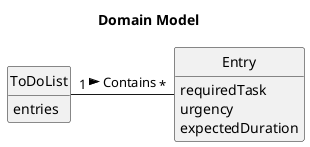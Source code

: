 @startuml

'left to right direction

title Domain Model

hide methods
hide circle

class Entry {
    requiredTask
    urgency
    expectedDuration
}

class ToDoList{
    entries
}



ToDoList "1" -  "*" Entry: Contains  >


@enduml